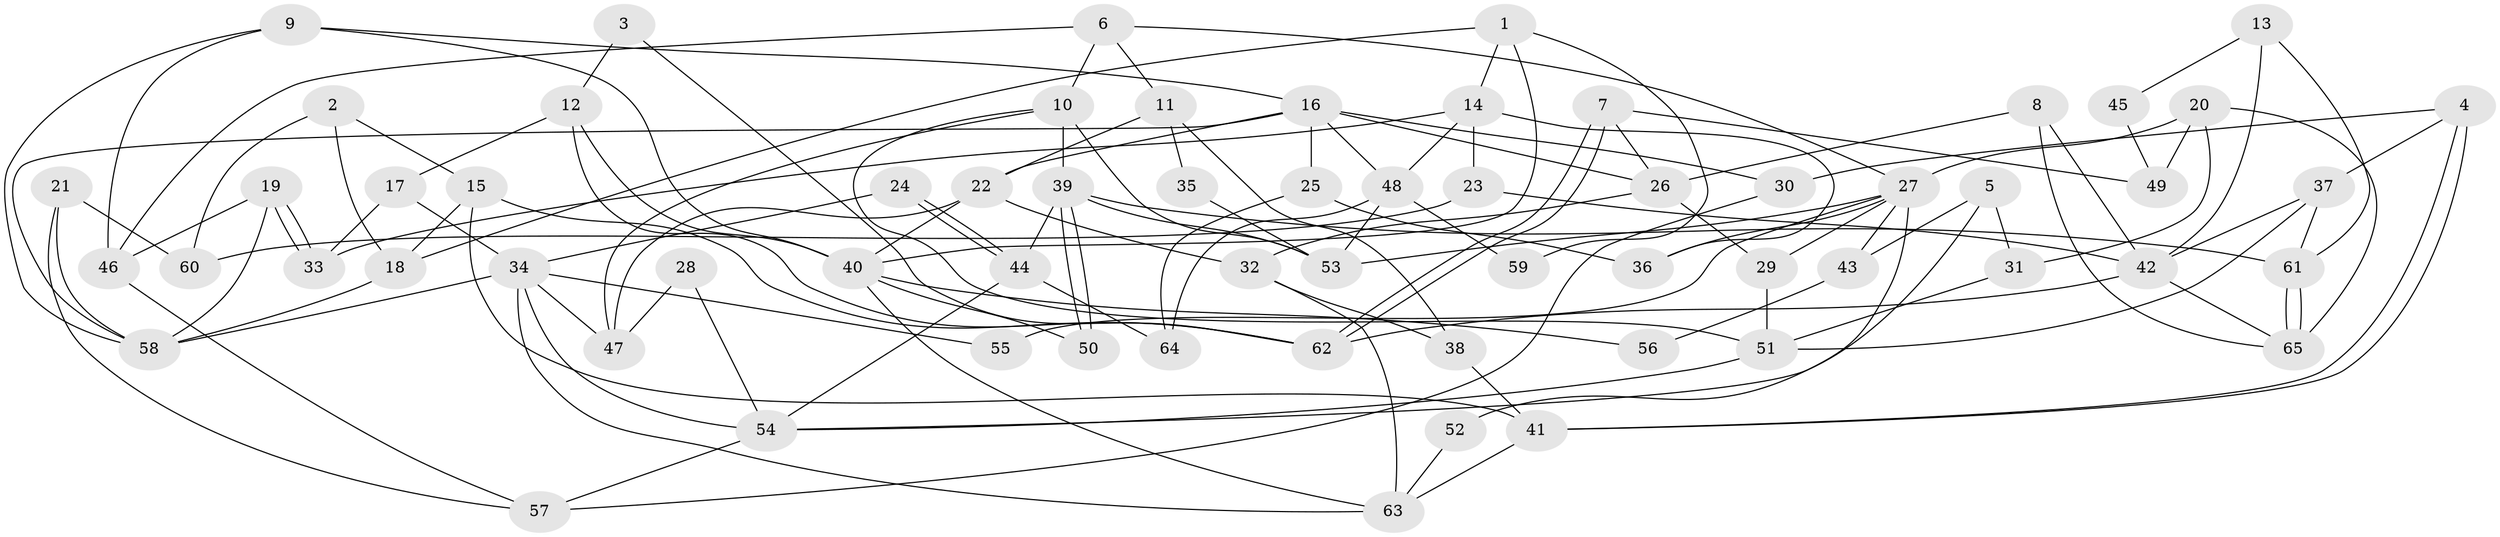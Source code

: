 // coarse degree distribution, {3: 0.23076923076923078, 4: 0.19230769230769232, 7: 0.038461538461538464, 2: 0.15384615384615385, 5: 0.19230769230769232, 6: 0.07692307692307693, 8: 0.038461538461538464, 12: 0.038461538461538464, 10: 0.038461538461538464}
// Generated by graph-tools (version 1.1) at 2025/53/03/04/25 21:53:27]
// undirected, 65 vertices, 130 edges
graph export_dot {
graph [start="1"]
  node [color=gray90,style=filled];
  1;
  2;
  3;
  4;
  5;
  6;
  7;
  8;
  9;
  10;
  11;
  12;
  13;
  14;
  15;
  16;
  17;
  18;
  19;
  20;
  21;
  22;
  23;
  24;
  25;
  26;
  27;
  28;
  29;
  30;
  31;
  32;
  33;
  34;
  35;
  36;
  37;
  38;
  39;
  40;
  41;
  42;
  43;
  44;
  45;
  46;
  47;
  48;
  49;
  50;
  51;
  52;
  53;
  54;
  55;
  56;
  57;
  58;
  59;
  60;
  61;
  62;
  63;
  64;
  65;
  1 -- 18;
  1 -- 40;
  1 -- 14;
  1 -- 59;
  2 -- 18;
  2 -- 15;
  2 -- 60;
  3 -- 62;
  3 -- 12;
  4 -- 41;
  4 -- 41;
  4 -- 30;
  4 -- 37;
  5 -- 54;
  5 -- 31;
  5 -- 43;
  6 -- 10;
  6 -- 11;
  6 -- 27;
  6 -- 46;
  7 -- 62;
  7 -- 62;
  7 -- 26;
  7 -- 49;
  8 -- 65;
  8 -- 26;
  8 -- 42;
  9 -- 46;
  9 -- 16;
  9 -- 40;
  9 -- 58;
  10 -- 51;
  10 -- 53;
  10 -- 39;
  10 -- 47;
  11 -- 22;
  11 -- 38;
  11 -- 35;
  12 -- 62;
  12 -- 17;
  12 -- 40;
  13 -- 42;
  13 -- 61;
  13 -- 45;
  14 -- 48;
  14 -- 23;
  14 -- 33;
  14 -- 36;
  15 -- 41;
  15 -- 62;
  15 -- 18;
  16 -- 58;
  16 -- 48;
  16 -- 22;
  16 -- 25;
  16 -- 26;
  16 -- 30;
  17 -- 34;
  17 -- 33;
  18 -- 58;
  19 -- 58;
  19 -- 33;
  19 -- 33;
  19 -- 46;
  20 -- 27;
  20 -- 65;
  20 -- 31;
  20 -- 49;
  21 -- 60;
  21 -- 57;
  21 -- 58;
  22 -- 40;
  22 -- 32;
  22 -- 47;
  23 -- 42;
  23 -- 60;
  24 -- 44;
  24 -- 44;
  24 -- 34;
  25 -- 36;
  25 -- 64;
  26 -- 32;
  26 -- 29;
  27 -- 29;
  27 -- 36;
  27 -- 43;
  27 -- 52;
  27 -- 53;
  27 -- 55;
  28 -- 47;
  28 -- 54;
  29 -- 51;
  30 -- 57;
  31 -- 51;
  32 -- 63;
  32 -- 38;
  34 -- 58;
  34 -- 47;
  34 -- 54;
  34 -- 55;
  34 -- 63;
  35 -- 53;
  37 -- 61;
  37 -- 42;
  37 -- 51;
  38 -- 41;
  39 -- 50;
  39 -- 50;
  39 -- 44;
  39 -- 53;
  39 -- 61;
  40 -- 50;
  40 -- 56;
  40 -- 63;
  41 -- 63;
  42 -- 62;
  42 -- 65;
  43 -- 56;
  44 -- 54;
  44 -- 64;
  45 -- 49;
  46 -- 57;
  48 -- 53;
  48 -- 64;
  48 -- 59;
  51 -- 54;
  52 -- 63;
  54 -- 57;
  61 -- 65;
  61 -- 65;
}
